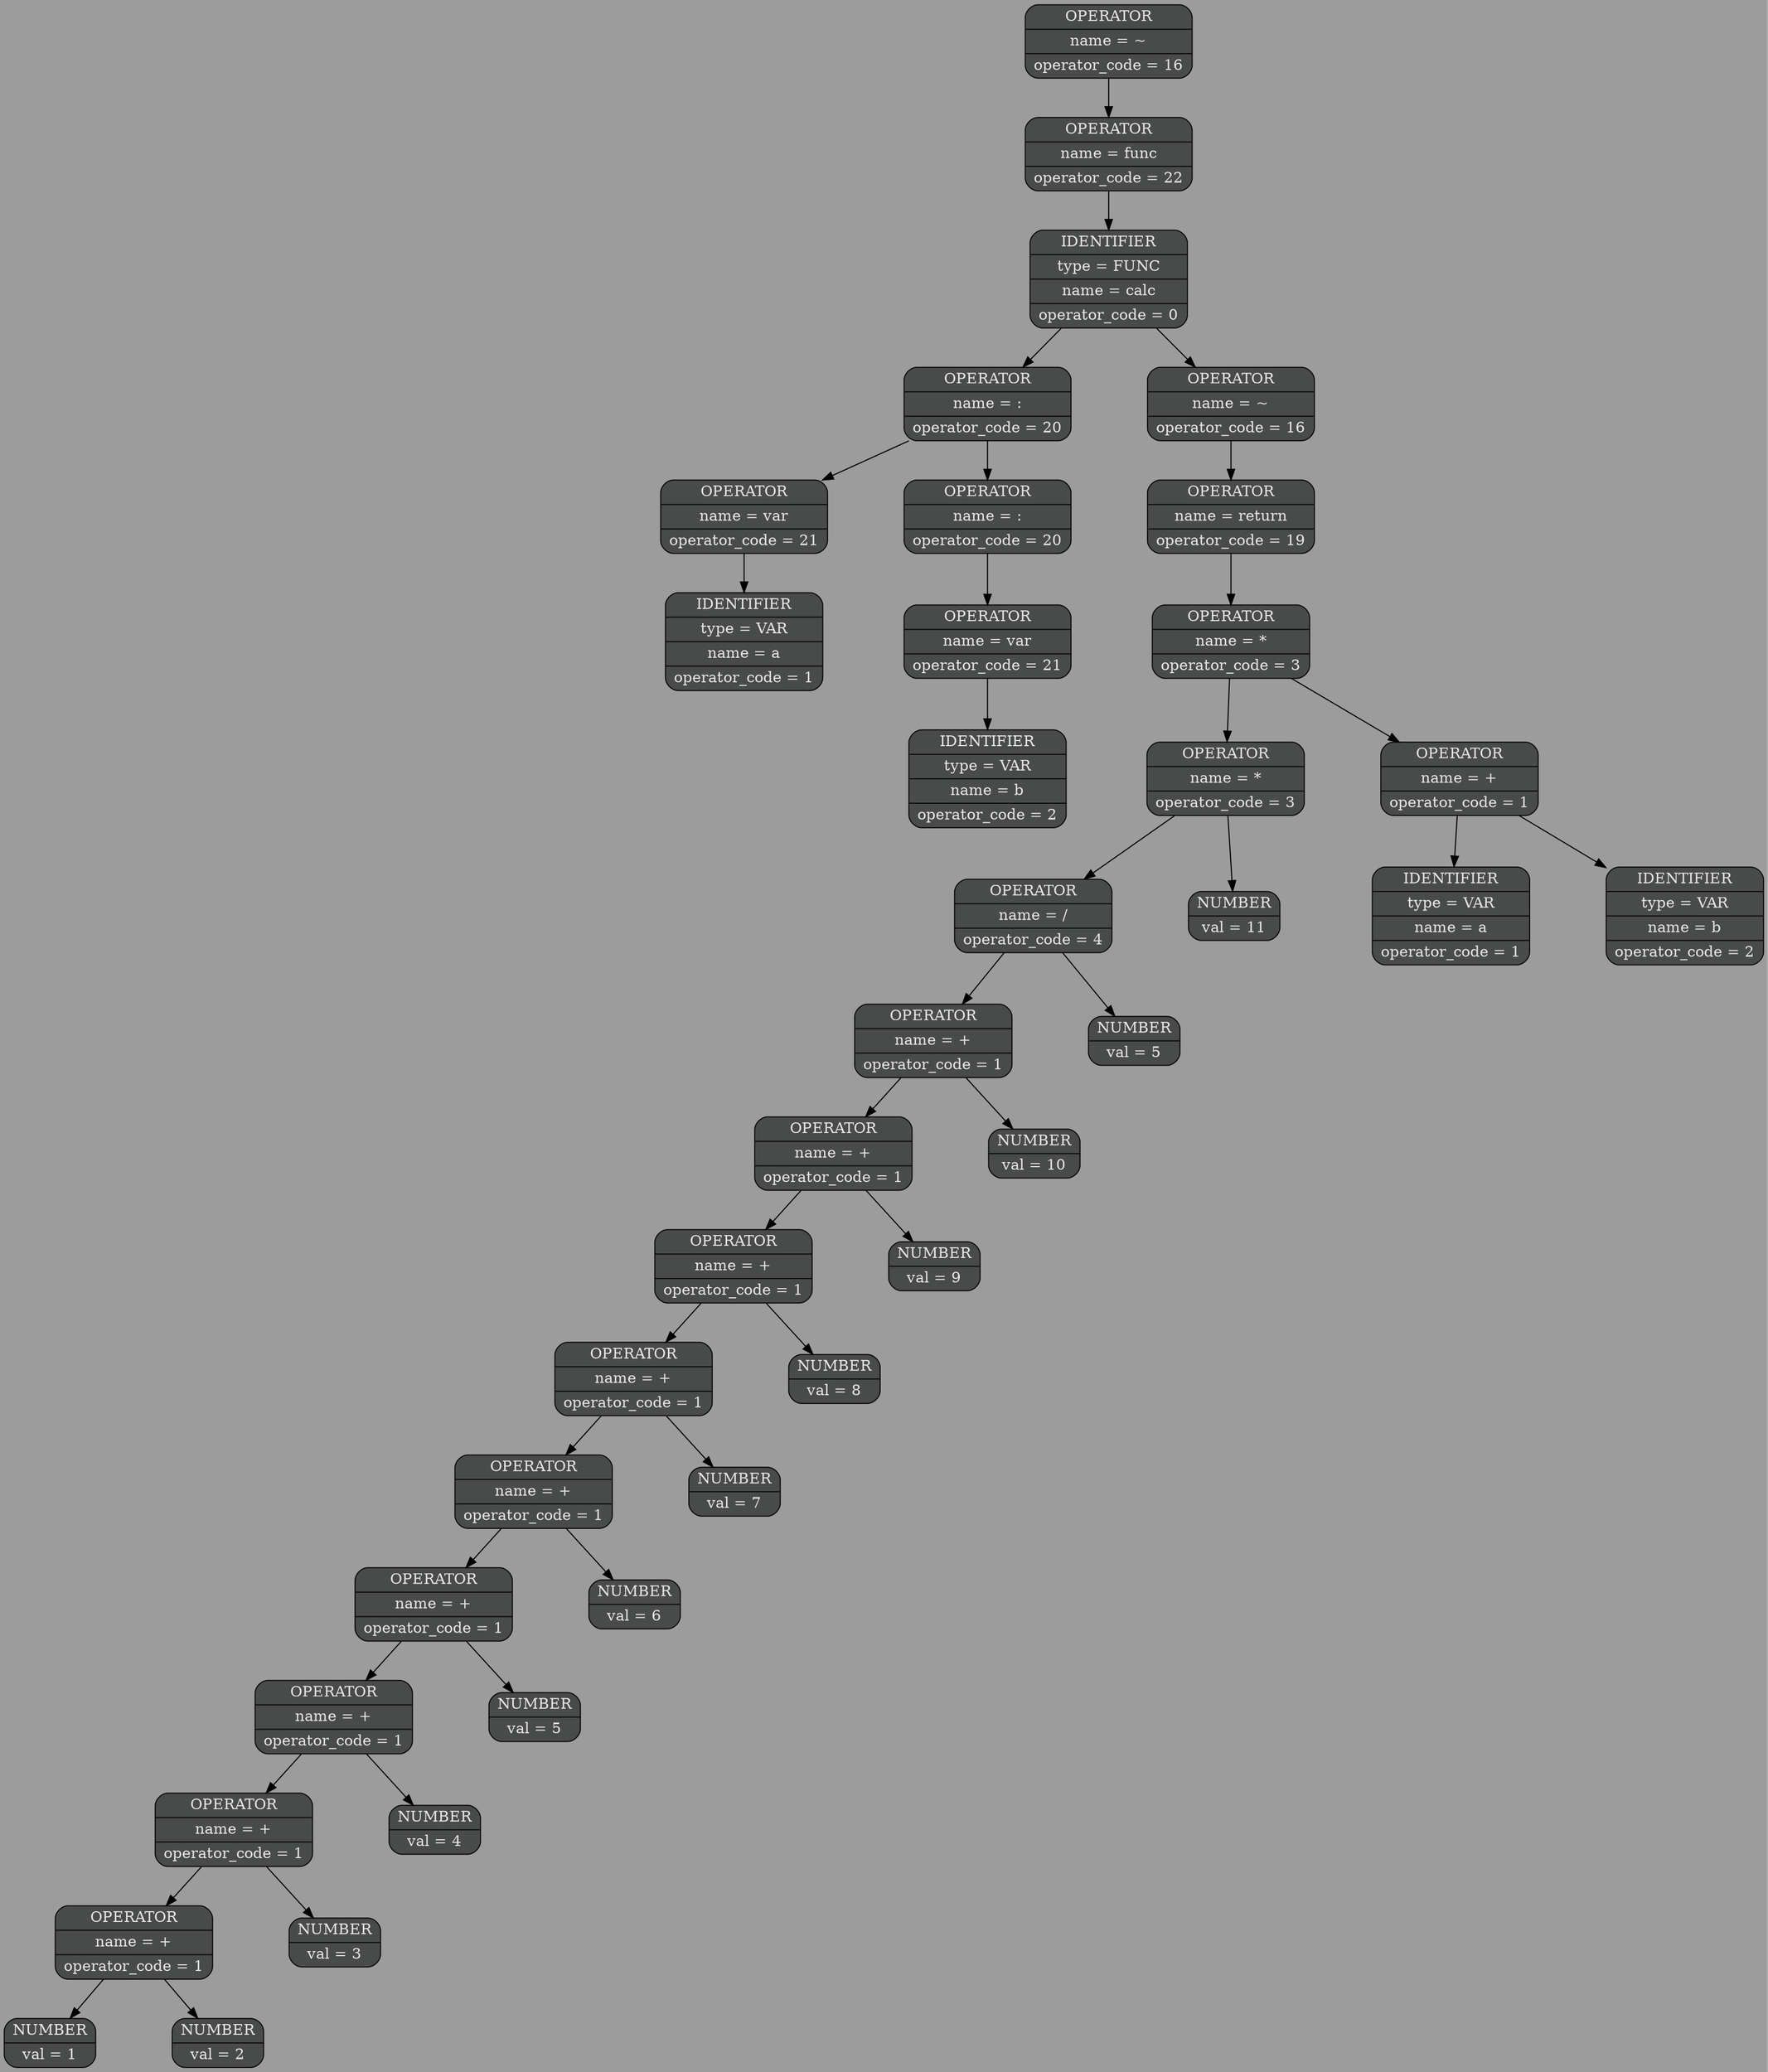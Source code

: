 digraph G{
nodesep=1;
ranksep=0.5;
rankdir=HR;
node[style=filled, color="#0a0a0a", fillcolor="#494a4a",fontcolor="#e6e6e6", fontsize=14];
edge[color="#000000", fontsize=12, penwidth=1, fontcolor = "#49006a"];
bgcolor="#9c9c9c";
elem0x557fa0e2eac0[shape="Mrecord", label= "{OPERATOR | name = ~ | operator_code = 16}"];
elem0x557fa0e2eac0->elem0x557fa0e2eae8;elem0x557fa0e2eae8[shape="Mrecord", label= "{OPERATOR | name = func | operator_code = 22}"];
elem0x557fa0e2eae8->elem0x557fa0e2eb10;elem0x557fa0e2eb10[shape="Mrecord", label= "{IDENTIFIER | type = FUNC | name = calc | operator_code = 0}"];
elem0x557fa0e2eb10->elem0x557fa0e2eb38;elem0x557fa0e2eb38[shape="Mrecord", label= "{OPERATOR | name = : | operator_code = 20}"];
elem0x557fa0e2eb38->elem0x557fa0e2eb60;elem0x557fa0e2eb60[shape="Mrecord", label= "{OPERATOR | name = var | operator_code = 21}"];
elem0x557fa0e2eb60->elem0x557fa0e2eb88;elem0x557fa0e2eb88[shape="Mrecord", label= "{IDENTIFIER | type = VAR | name = a | operator_code = 1}"];
elem0x557fa0e2eb38->elem0x557fa0e2ebb0;elem0x557fa0e2ebb0[shape="Mrecord", label= "{OPERATOR | name = : | operator_code = 20}"];
elem0x557fa0e2ebb0->elem0x557fa0e2ebd8;elem0x557fa0e2ebd8[shape="Mrecord", label= "{OPERATOR | name = var | operator_code = 21}"];
elem0x557fa0e2ebd8->elem0x557fa0e2ec00;elem0x557fa0e2ec00[shape="Mrecord", label= "{IDENTIFIER | type = VAR | name = b | operator_code = 2}"];
elem0x557fa0e2eb10->elem0x557fa0e2ec28;elem0x557fa0e2ec28[shape="Mrecord", label= "{OPERATOR | name = ~ | operator_code = 16}"];
elem0x557fa0e2ec28->elem0x557fa0e2ec50;elem0x557fa0e2ec50[shape="Mrecord", label= "{OPERATOR | name = return | operator_code = 19}"];
elem0x557fa0e2ec50->elem0x557fa0e2ec78;elem0x557fa0e2ec78[shape="Mrecord", label= "{OPERATOR | name = * | operator_code = 3}"];
elem0x557fa0e2ec78->elem0x557fa0e2eca0;elem0x557fa0e2eca0[shape="Mrecord", label= "{OPERATOR | name = * | operator_code = 3}"];
elem0x557fa0e2eca0->elem0x557fa0e2ecc8;elem0x557fa0e2ecc8[shape="Mrecord", label= "{OPERATOR | name = / | operator_code = 4}"];
elem0x557fa0e2ecc8->elem0x557fa0e2ecf0;elem0x557fa0e2ecf0[shape="Mrecord", label= "{OPERATOR | name = + | operator_code = 1}"];
elem0x557fa0e2ecf0->elem0x557fa0e2ed18;elem0x557fa0e2ed18[shape="Mrecord", label= "{OPERATOR | name = + | operator_code = 1}"];
elem0x557fa0e2ed18->elem0x557fa0e2ed40;elem0x557fa0e2ed40[shape="Mrecord", label= "{OPERATOR | name = + | operator_code = 1}"];
elem0x557fa0e2ed40->elem0x557fa0e2ed68;elem0x557fa0e2ed68[shape="Mrecord", label= "{OPERATOR | name = + | operator_code = 1}"];
elem0x557fa0e2ed68->elem0x557fa0e2ed90;elem0x557fa0e2ed90[shape="Mrecord", label= "{OPERATOR | name = + | operator_code = 1}"];
elem0x557fa0e2ed90->elem0x557fa0e2edb8;elem0x557fa0e2edb8[shape="Mrecord", label= "{OPERATOR | name = + | operator_code = 1}"];
elem0x557fa0e2edb8->elem0x557fa0e2ede0;elem0x557fa0e2ede0[shape="Mrecord", label= "{OPERATOR | name = + | operator_code = 1}"];
elem0x557fa0e2ede0->elem0x557fa0e2ee08;elem0x557fa0e2ee08[shape="Mrecord", label= "{OPERATOR | name = + | operator_code = 1}"];
elem0x557fa0e2ee08->elem0x557fa0e2ee30;elem0x557fa0e2ee30[shape="Mrecord", label= "{OPERATOR | name = + | operator_code = 1}"];
elem0x557fa0e2ee30->elem0x557fa0e2ee58;elem0x557fa0e2ee58[shape="Mrecord", label= "{NUMBER | val = 1}"];
elem0x557fa0e2ee30->elem0x557fa0e2ee80;elem0x557fa0e2ee80[shape="Mrecord", label= "{NUMBER | val = 2}"];
elem0x557fa0e2ee08->elem0x557fa0e2eea8;elem0x557fa0e2eea8[shape="Mrecord", label= "{NUMBER | val = 3}"];
elem0x557fa0e2ede0->elem0x557fa0e2eed0;elem0x557fa0e2eed0[shape="Mrecord", label= "{NUMBER | val = 4}"];
elem0x557fa0e2edb8->elem0x557fa0e2eef8;elem0x557fa0e2eef8[shape="Mrecord", label= "{NUMBER | val = 5}"];
elem0x557fa0e2ed90->elem0x557fa0e2ef20;elem0x557fa0e2ef20[shape="Mrecord", label= "{NUMBER | val = 6}"];
elem0x557fa0e2ed68->elem0x557fa0e2ef48;elem0x557fa0e2ef48[shape="Mrecord", label= "{NUMBER | val = 7}"];
elem0x557fa0e2ed40->elem0x557fa0e2ef70;elem0x557fa0e2ef70[shape="Mrecord", label= "{NUMBER | val = 8}"];
elem0x557fa0e2ed18->elem0x557fa0e2ef98;elem0x557fa0e2ef98[shape="Mrecord", label= "{NUMBER | val = 9}"];
elem0x557fa0e2ecf0->elem0x557fa0e2efc0;elem0x557fa0e2efc0[shape="Mrecord", label= "{NUMBER | val = 10}"];
elem0x557fa0e2ecc8->elem0x557fa0e2efe8;elem0x557fa0e2efe8[shape="Mrecord", label= "{NUMBER | val = 5}"];
elem0x557fa0e2eca0->elem0x557fa0e2f010;elem0x557fa0e2f010[shape="Mrecord", label= "{NUMBER | val = 11}"];
elem0x557fa0e2ec78->elem0x557fa0e2f038;elem0x557fa0e2f038[shape="Mrecord", label= "{OPERATOR | name = + | operator_code = 1}"];
elem0x557fa0e2f038->elem0x557fa0e2f060;elem0x557fa0e2f060[shape="Mrecord", label= "{IDENTIFIER | type = VAR | name = a | operator_code = 1}"];
elem0x557fa0e2f038->elem0x557fa0e2f088;elem0x557fa0e2f088[shape="Mrecord", label= "{IDENTIFIER | type = VAR | name = b | operator_code = 2}"];
}
